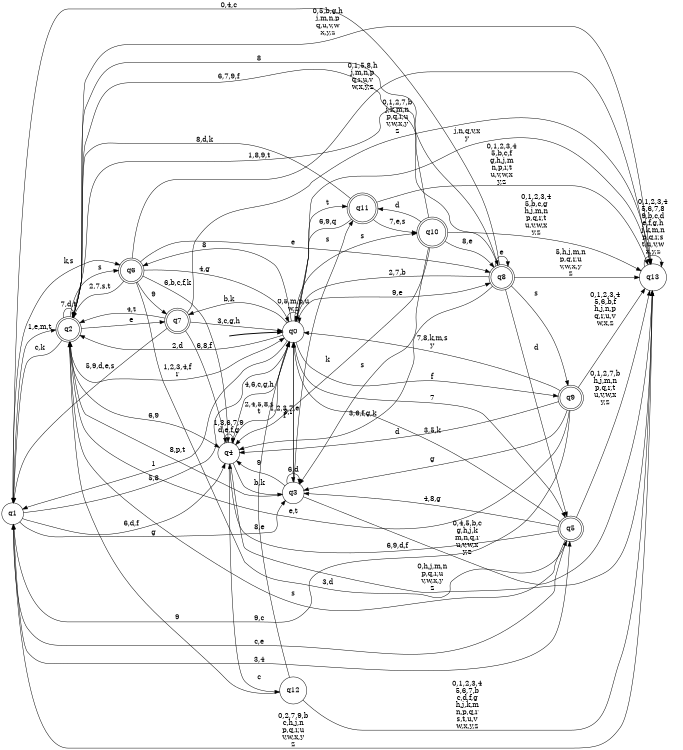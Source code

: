 digraph EDSM {
__start0 [style = invis, shape = none, label = "", width = 0, height = 0];

rankdir=LR;
size="8,5";

s0 [style="filled", color="black", fillcolor="white" shape="circle", label="q0"];
s1 [style="filled", color="black", fillcolor="white" shape="circle", label="q1"];
s2 [style="rounded,filled", color="black", fillcolor="white" shape="doublecircle", label="q2"];
s3 [style="filled", color="black", fillcolor="white" shape="circle", label="q3"];
s4 [style="filled", color="black", fillcolor="white" shape="circle", label="q4"];
s5 [style="rounded,filled", color="black", fillcolor="white" shape="doublecircle", label="q5"];
s6 [style="rounded,filled", color="black", fillcolor="white" shape="doublecircle", label="q6"];
s7 [style="rounded,filled", color="black", fillcolor="white" shape="doublecircle", label="q7"];
s8 [style="rounded,filled", color="black", fillcolor="white" shape="doublecircle", label="q8"];
s9 [style="rounded,filled", color="black", fillcolor="white" shape="doublecircle", label="q9"];
s10 [style="rounded,filled", color="black", fillcolor="white" shape="doublecircle", label="q10"];
s11 [style="rounded,filled", color="black", fillcolor="white" shape="doublecircle", label="q11"];
s12 [style="filled", color="black", fillcolor="white" shape="circle", label="q12"];
s13 [style="filled", color="black", fillcolor="white" shape="circle", label="q13"];
subgraph cluster_main { 
	graph [pad=".75", ranksep="0.15", nodesep="0.15"];
	 style=invis; 
	__start0 -> s0 [penwidth=2];
}
s0 -> s0 [label="0,5,m,p,u\nw,z"];
s0 -> s1 [label="1"];
s0 -> s2 [label="2,d"];
s0 -> s3 [label="3,r"];
s0 -> s4 [label="4,6,c,g,h"];
s0 -> s5 [label="7"];
s0 -> s6 [label="8"];
s0 -> s7 [label="b,k"];
s0 -> s8 [label="9,e"];
s0 -> s9 [label="f"];
s0 -> s10 [label="s"];
s0 -> s11 [label="t"];
s0 -> s13 [label="j,n,q,v,x\ny"];
s1 -> s0 [label="5,8"];
s1 -> s2 [label="1,e,m,t"];
s1 -> s3 [label="g"];
s1 -> s4 [label="6,d,f"];
s1 -> s5 [label="3,4"];
s1 -> s6 [label="k,s"];
s1 -> s13 [label="0,2,7,9,b\nc,h,j,n\np,q,r,u\nv,w,x,y\nz"];
s2 -> s0 [label="1,2,3,4,f\nr"];
s2 -> s1 [label="c,k"];
s2 -> s2 [label="7,d,t"];
s2 -> s4 [label="6,9"];
s2 -> s6 [label="s"];
s2 -> s7 [label="e"];
s2 -> s8 [label="8"];
s2 -> s13 [label="0,5,b,g,h\nj,m,n,p\nq,u,v,w\nx,y,z"];
s3 -> s0 [label="1,2,3,7,e\nf"];
s3 -> s2 [label="8,p,t"];
s3 -> s3 [label="6,d"];
s3 -> s4 [label="9"];
s3 -> s11 [label="s"];
s3 -> s13 [label="0,4,5,b,c\ng,h,j,k\nm,n,q,r\nu,v,w,x\ny,z"];
s4 -> s0 [label="2,4,5,8,s\nt"];
s4 -> s3 [label="b,k"];
s4 -> s4 [label="1,3,6,7,9\nd,e,f,g"];
s4 -> s12 [label="c"];
s4 -> s13 [label="0,h,j,m,n\np,q,r,u\nv,w,x,y\nz"];
s5 -> s0 [label="3,5,k"];
s5 -> s1 [label="c,e"];
s5 -> s2 [label="s"];
s5 -> s3 [label="4,8,g"];
s5 -> s4 [label="6,9,d,f"];
s5 -> s13 [label="0,1,2,7,b\nh,j,m,n\np,q,r,t\nu,v,w,x\ny,z"];
s6 -> s0 [label="4,g"];
s6 -> s2 [label="2,7,s,t"];
s6 -> s4 [label="6,b,c,f,k"];
s6 -> s5 [label="3,d"];
s6 -> s7 [label="9"];
s6 -> s8 [label="e"];
s6 -> s13 [label="0,1,5,8,h\nj,m,n,p\nq,r,u,v\nw,x,y,z"];
s7 -> s0 [label="3,c,g,h"];
s7 -> s1 [label="5,9,d,e,s"];
s7 -> s2 [label="4,t"];
s7 -> s4 [label="6,8,f"];
s7 -> s13 [label="0,1,2,7,b\nj,k,m,n\np,q,r,u\nv,w,x,y\nz"];
s8 -> s0 [label="2,7,b"];
s8 -> s1 [label="0,4,c"];
s8 -> s2 [label="1,8,9,t"];
s8 -> s4 [label="3,6,f,g,k"];
s8 -> s5 [label="d"];
s8 -> s8 [label="e"];
s8 -> s9 [label="s"];
s8 -> s13 [label="5,h,j,m,n\np,q,r,u\nv,w,x,y\nz"];
s9 -> s0 [label="7,8,k,m,s\ny"];
s9 -> s1 [label="9,c"];
s9 -> s2 [label="e,t"];
s9 -> s3 [label="g"];
s9 -> s4 [label="d"];
s9 -> s13 [label="0,1,2,3,4\n5,6,b,f\nh,j,n,p\nq,r,u,v\nw,x,z"];
s10 -> s2 [label="6,7,9,f"];
s10 -> s3 [label="s"];
s10 -> s4 [label="k"];
s10 -> s8 [label="8,e"];
s10 -> s11 [label="d"];
s10 -> s13 [label="0,1,2,3,4\n5,b,c,g\nh,j,m,n\np,q,r,t\nu,v,w,x\ny,z"];
s11 -> s0 [label="6,9,q"];
s11 -> s2 [label="8,d,k"];
s11 -> s10 [label="7,e,s"];
s11 -> s13 [label="0,1,2,3,4\n5,b,c,f\ng,h,j,m\nn,p,r,t\nu,v,w,x\ny,z"];
s12 -> s0 [label="8,e"];
s12 -> s2 [label="9"];
s12 -> s13 [label="0,1,2,3,4\n5,6,7,b\nc,d,f,g\nh,j,k,m\nn,p,q,r\ns,t,u,v\nw,x,y,z"];
s13 -> s13 [label="0,1,2,3,4\n5,6,7,8\n9,b,c,d\ne,f,g,h\nj,k,m,n\np,q,r,s\nt,u,v,w\nx,y,z"];

}